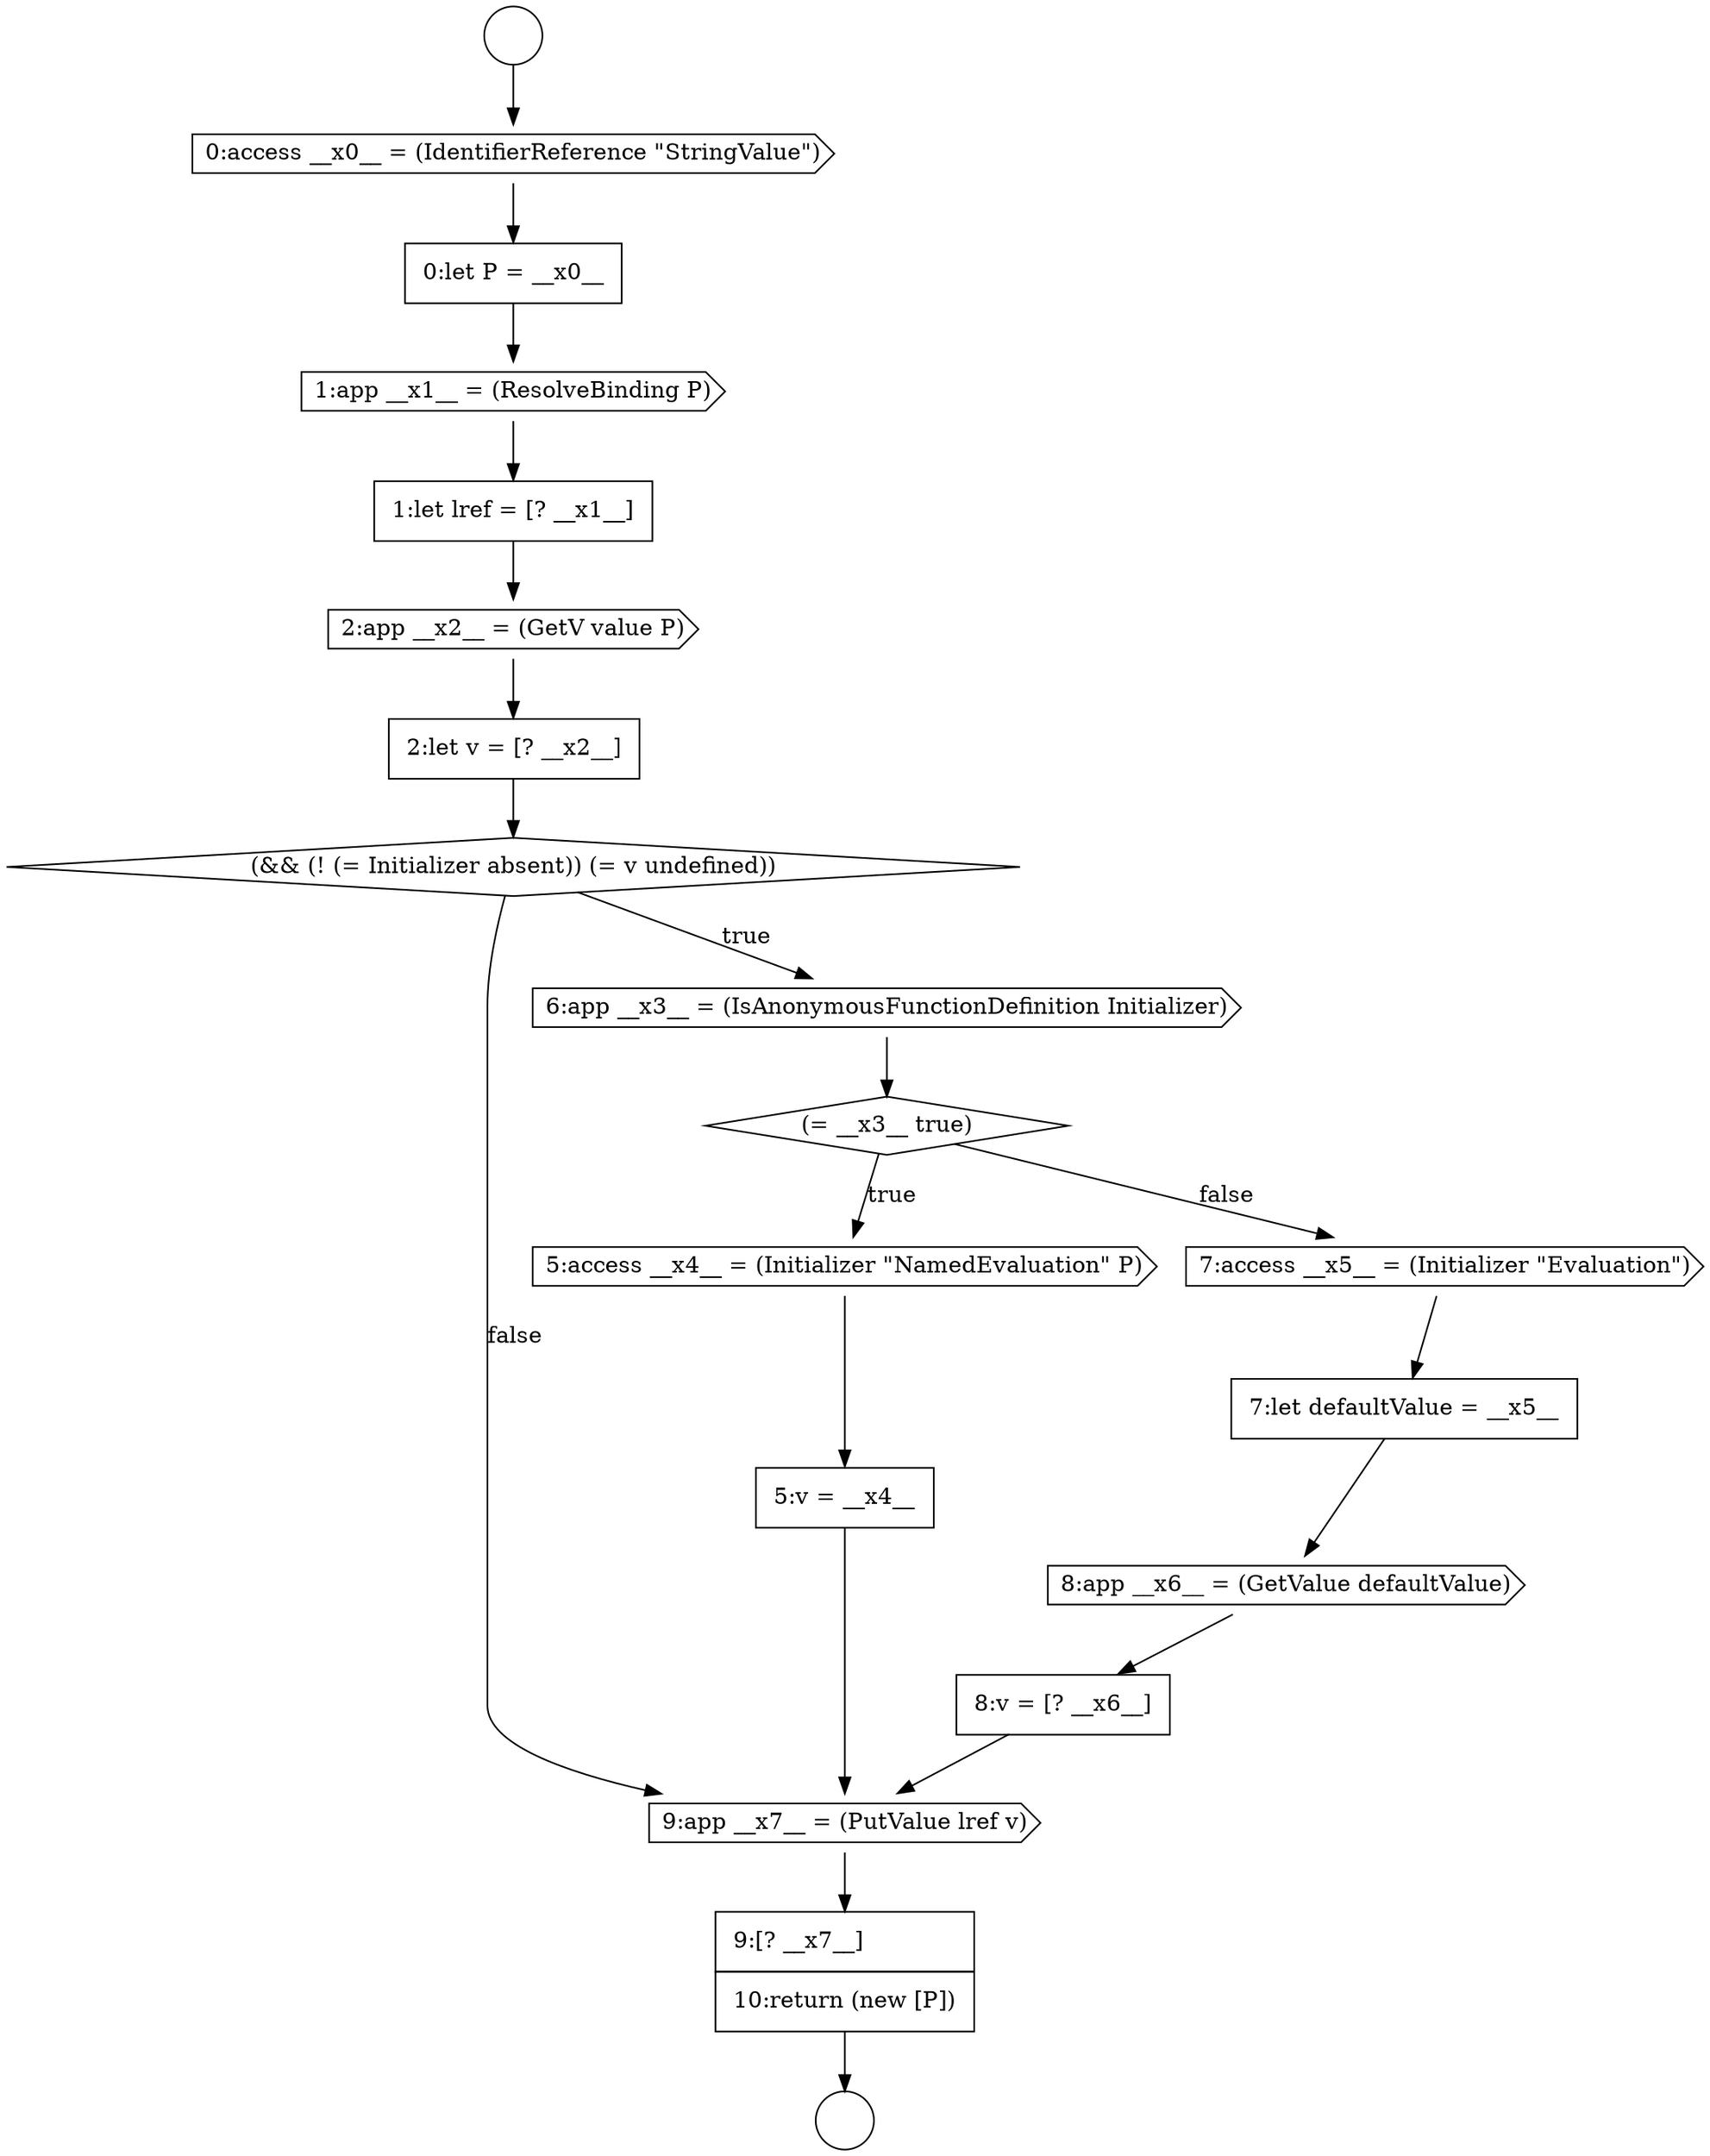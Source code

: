 digraph {
  node5231 [shape=cds, label=<<font color="black">0:access __x0__ = (IdentifierReference &quot;StringValue&quot;)</font>> color="black" fillcolor="white" style=filled]
  node5246 [shape=cds, label=<<font color="black">9:app __x7__ = (PutValue lref v)</font>> color="black" fillcolor="white" style=filled]
  node5239 [shape=diamond, label=<<font color="black">(= __x3__ true)</font>> color="black" fillcolor="white" style=filled]
  node5244 [shape=cds, label=<<font color="black">8:app __x6__ = (GetValue defaultValue)</font>> color="black" fillcolor="white" style=filled]
  node5229 [shape=circle label=" " color="black" fillcolor="white" style=filled]
  node5235 [shape=cds, label=<<font color="black">2:app __x2__ = (GetV value P)</font>> color="black" fillcolor="white" style=filled]
  node5240 [shape=cds, label=<<font color="black">5:access __x4__ = (Initializer &quot;NamedEvaluation&quot; P)</font>> color="black" fillcolor="white" style=filled]
  node5243 [shape=none, margin=0, label=<<font color="black">
    <table border="0" cellborder="1" cellspacing="0" cellpadding="10">
      <tr><td align="left">7:let defaultValue = __x5__</td></tr>
    </table>
  </font>> color="black" fillcolor="white" style=filled]
  node5236 [shape=none, margin=0, label=<<font color="black">
    <table border="0" cellborder="1" cellspacing="0" cellpadding="10">
      <tr><td align="left">2:let v = [? __x2__]</td></tr>
    </table>
  </font>> color="black" fillcolor="white" style=filled]
  node5242 [shape=cds, label=<<font color="black">7:access __x5__ = (Initializer &quot;Evaluation&quot;)</font>> color="black" fillcolor="white" style=filled]
  node5237 [shape=diamond, label=<<font color="black">(&amp;&amp; (! (= Initializer absent)) (= v undefined))</font>> color="black" fillcolor="white" style=filled]
  node5238 [shape=cds, label=<<font color="black">6:app __x3__ = (IsAnonymousFunctionDefinition Initializer)</font>> color="black" fillcolor="white" style=filled]
  node5233 [shape=cds, label=<<font color="black">1:app __x1__ = (ResolveBinding P)</font>> color="black" fillcolor="white" style=filled]
  node5234 [shape=none, margin=0, label=<<font color="black">
    <table border="0" cellborder="1" cellspacing="0" cellpadding="10">
      <tr><td align="left">1:let lref = [? __x1__]</td></tr>
    </table>
  </font>> color="black" fillcolor="white" style=filled]
  node5245 [shape=none, margin=0, label=<<font color="black">
    <table border="0" cellborder="1" cellspacing="0" cellpadding="10">
      <tr><td align="left">8:v = [? __x6__]</td></tr>
    </table>
  </font>> color="black" fillcolor="white" style=filled]
  node5230 [shape=circle label=" " color="black" fillcolor="white" style=filled]
  node5241 [shape=none, margin=0, label=<<font color="black">
    <table border="0" cellborder="1" cellspacing="0" cellpadding="10">
      <tr><td align="left">5:v = __x4__</td></tr>
    </table>
  </font>> color="black" fillcolor="white" style=filled]
  node5232 [shape=none, margin=0, label=<<font color="black">
    <table border="0" cellborder="1" cellspacing="0" cellpadding="10">
      <tr><td align="left">0:let P = __x0__</td></tr>
    </table>
  </font>> color="black" fillcolor="white" style=filled]
  node5247 [shape=none, margin=0, label=<<font color="black">
    <table border="0" cellborder="1" cellspacing="0" cellpadding="10">
      <tr><td align="left">9:[? __x7__]</td></tr>
      <tr><td align="left">10:return (new [P])</td></tr>
    </table>
  </font>> color="black" fillcolor="white" style=filled]
  node5232 -> node5233 [ color="black"]
  node5236 -> node5237 [ color="black"]
  node5229 -> node5231 [ color="black"]
  node5247 -> node5230 [ color="black"]
  node5244 -> node5245 [ color="black"]
  node5234 -> node5235 [ color="black"]
  node5245 -> node5246 [ color="black"]
  node5233 -> node5234 [ color="black"]
  node5241 -> node5246 [ color="black"]
  node5240 -> node5241 [ color="black"]
  node5231 -> node5232 [ color="black"]
  node5238 -> node5239 [ color="black"]
  node5237 -> node5238 [label=<<font color="black">true</font>> color="black"]
  node5237 -> node5246 [label=<<font color="black">false</font>> color="black"]
  node5246 -> node5247 [ color="black"]
  node5239 -> node5240 [label=<<font color="black">true</font>> color="black"]
  node5239 -> node5242 [label=<<font color="black">false</font>> color="black"]
  node5235 -> node5236 [ color="black"]
  node5243 -> node5244 [ color="black"]
  node5242 -> node5243 [ color="black"]
}
